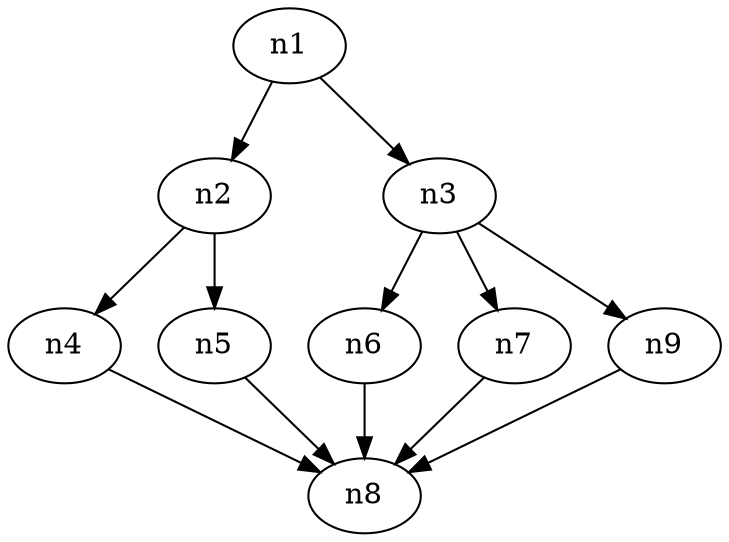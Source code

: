 digraph G {


    n1 -> n2     [_graphml_id=e1];
    n1 -> n3     [_graphml_id=e2];
    n2 -> n4     [_graphml_id=e3];
    n2 -> n5     [_graphml_id=e4];
    n3 -> n6     [_graphml_id=e5];
    n3 -> n7     [_graphml_id=e6];
    n4 -> n8     [_graphml_id=e7];
    n5 -> n8     [_graphml_id=e8];
    n6 -> n8     [_graphml_id=e9];
    n7 -> n8     [_graphml_id=e10];
    n3 -> n9     [_graphml_id=e11];
    n9 -> n8     [_graphml_id=e12];
    
    
}